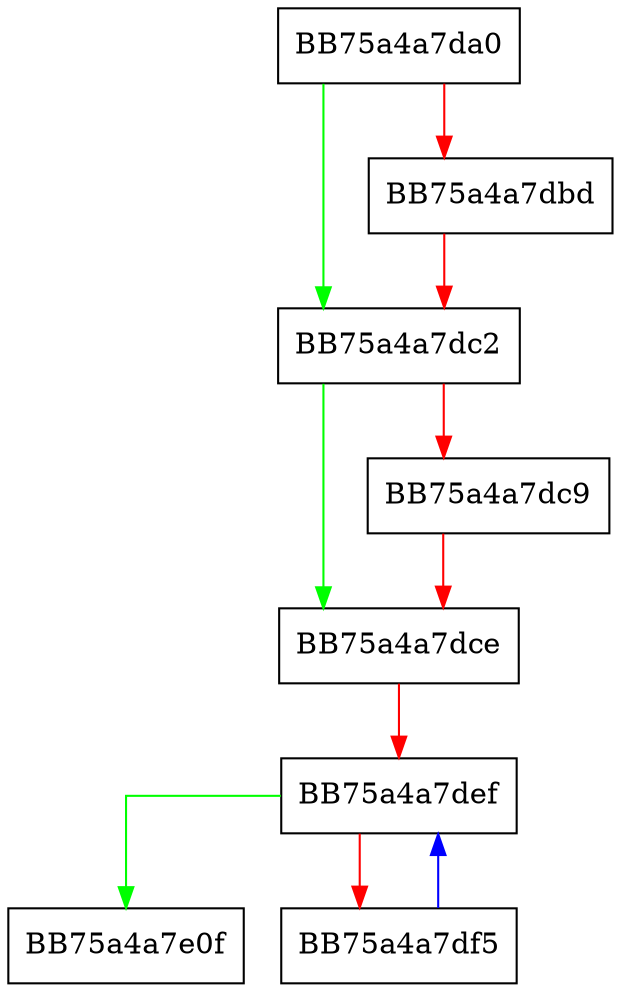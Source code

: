 digraph AddMpThreats {
  node [shape="box"];
  graph [splines=ortho];
  BB75a4a7da0 -> BB75a4a7dc2 [color="green"];
  BB75a4a7da0 -> BB75a4a7dbd [color="red"];
  BB75a4a7dbd -> BB75a4a7dc2 [color="red"];
  BB75a4a7dc2 -> BB75a4a7dce [color="green"];
  BB75a4a7dc2 -> BB75a4a7dc9 [color="red"];
  BB75a4a7dc9 -> BB75a4a7dce [color="red"];
  BB75a4a7dce -> BB75a4a7def [color="red"];
  BB75a4a7def -> BB75a4a7e0f [color="green"];
  BB75a4a7def -> BB75a4a7df5 [color="red"];
  BB75a4a7df5 -> BB75a4a7def [color="blue"];
}
